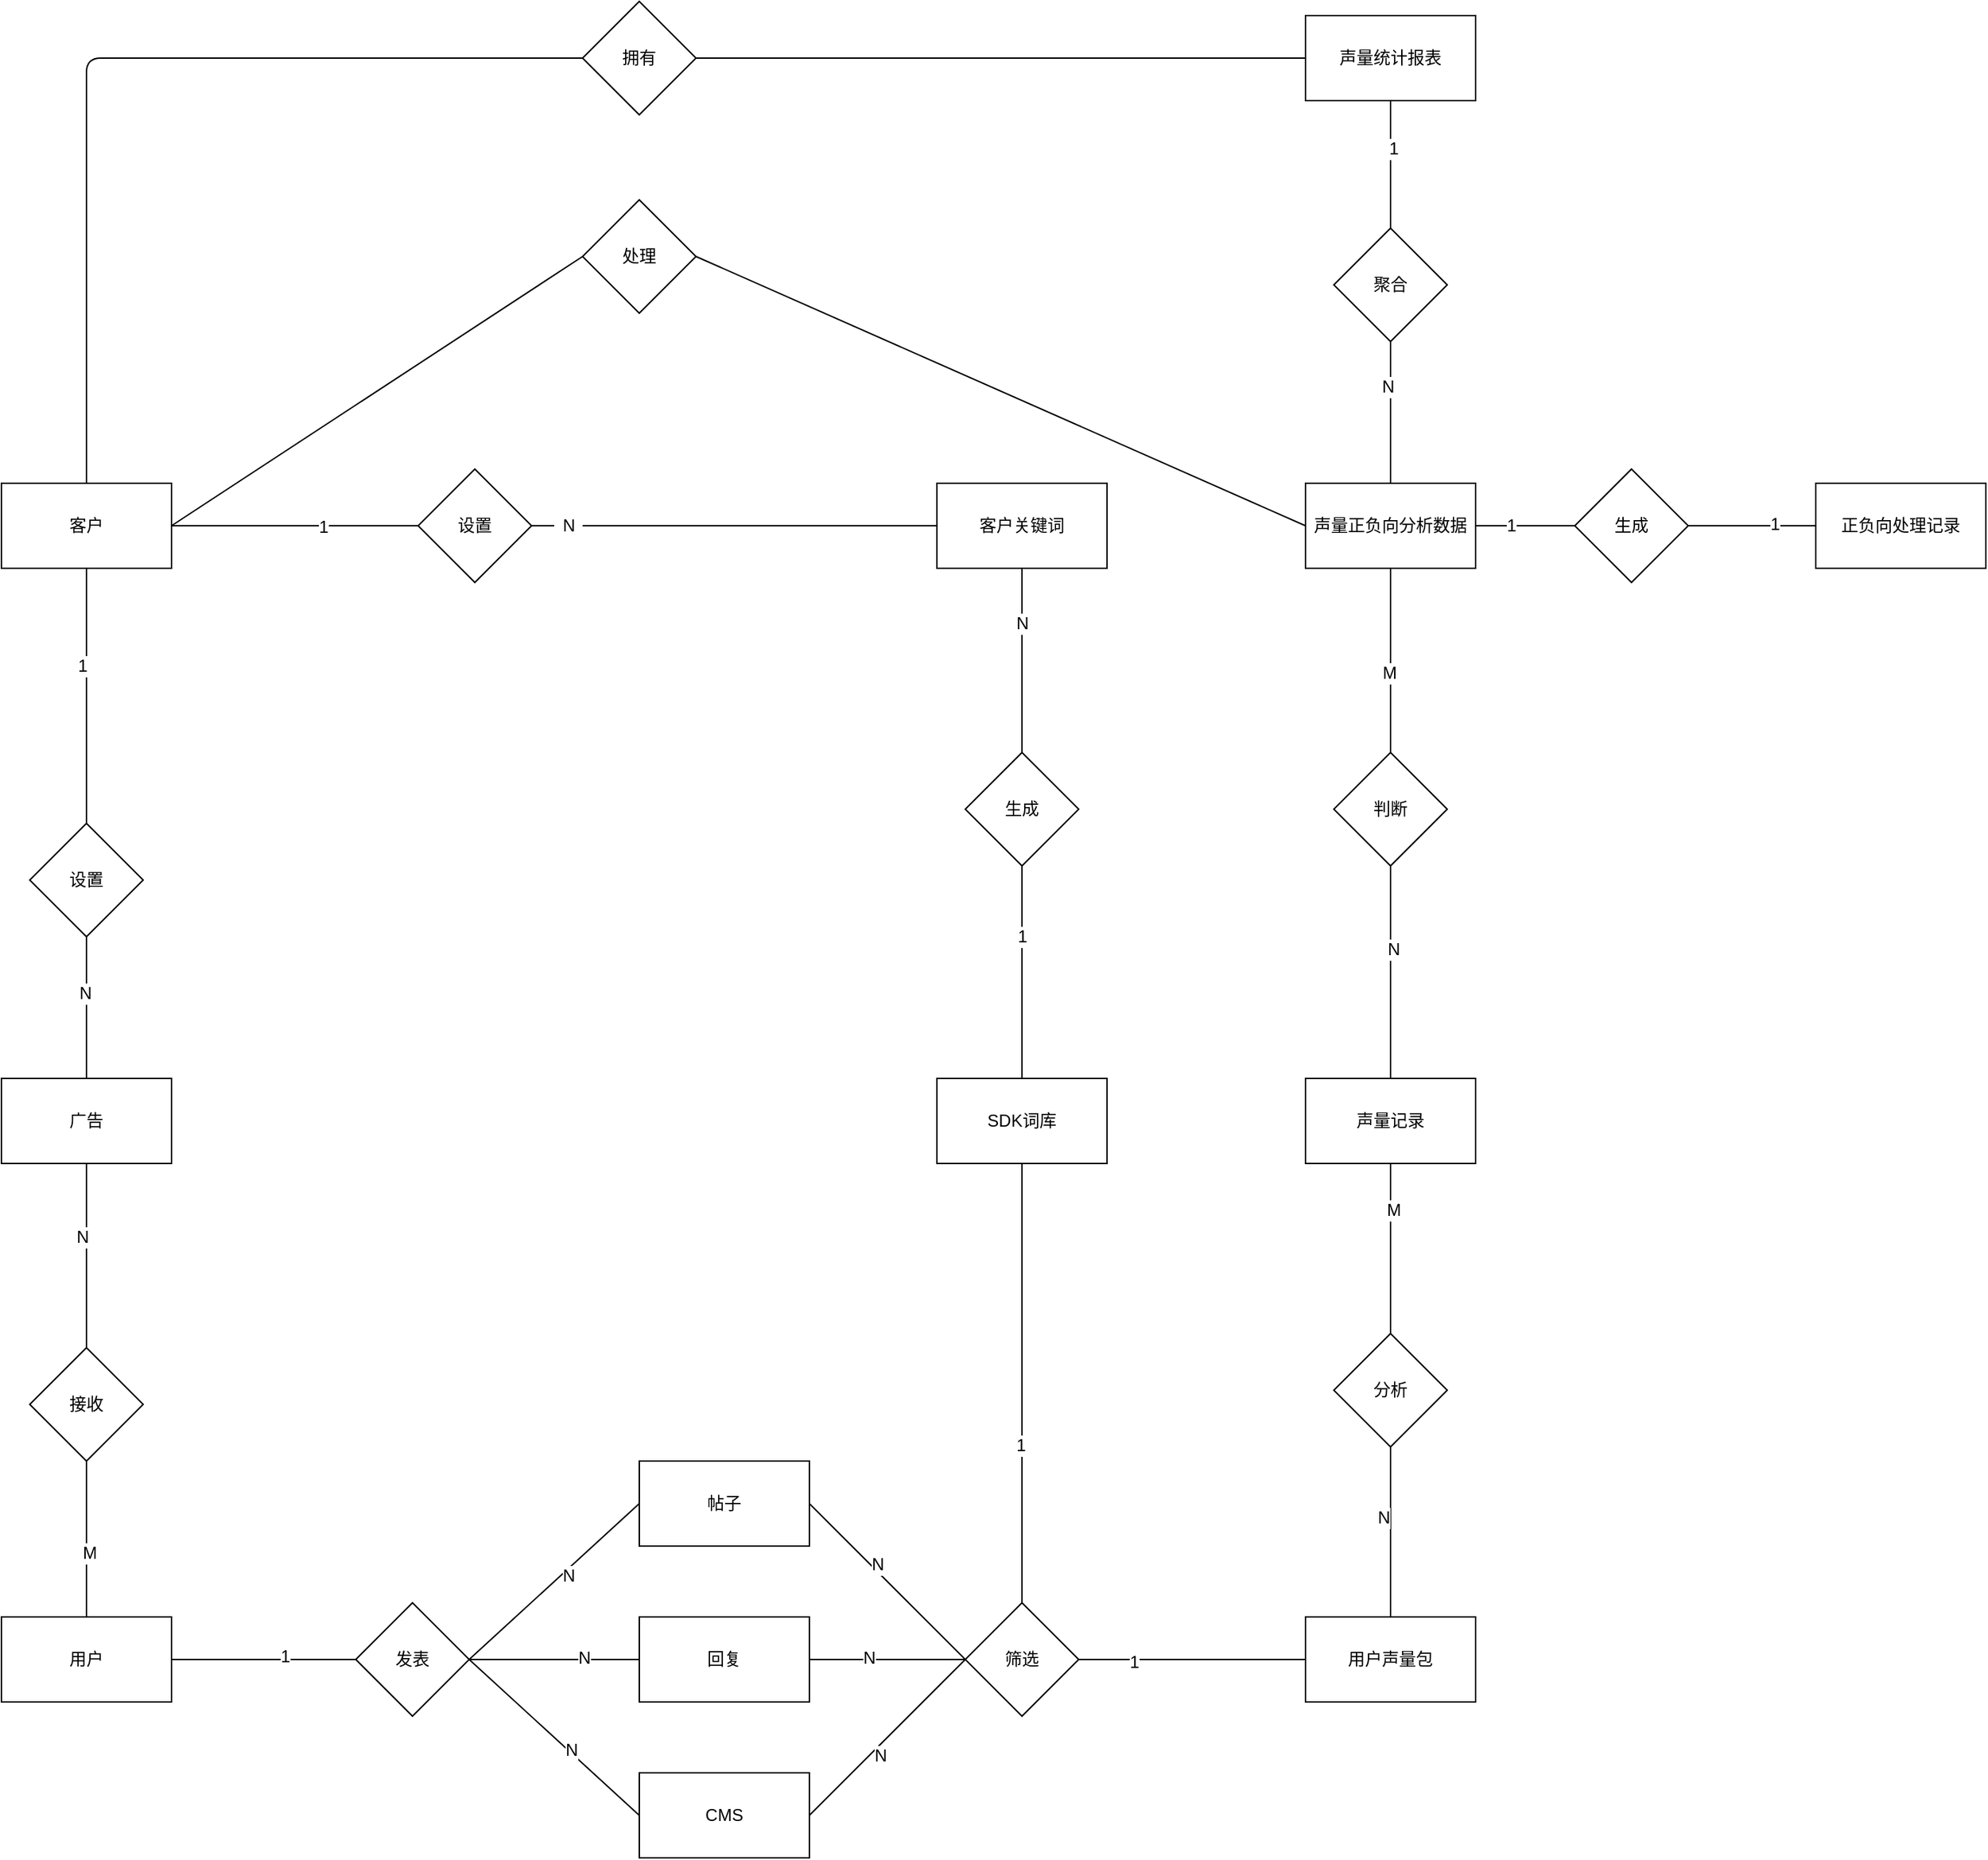 <mxfile version="12.7.4" type="github"><diagram id="C5RBs43oDa-KdzZeNtuy" name="Page-1"><mxGraphModel dx="1210" dy="1715" grid="1" gridSize="10" guides="1" tooltips="1" connect="1" arrows="1" fold="1" page="1" pageScale="1" pageWidth="827" pageHeight="1169" math="0" shadow="0"><root><mxCell id="WIyWlLk6GJQsqaUBKTNV-0"/><mxCell id="WIyWlLk6GJQsqaUBKTNV-1" parent="WIyWlLk6GJQsqaUBKTNV-0"/><mxCell id="dVmutsHbmYvGbCXH2BlX-0" value="设置" style="rhombus;whiteSpace=wrap;html=1;" vertex="1" parent="WIyWlLk6GJQsqaUBKTNV-1"><mxGeometry x="374" y="110" width="80" height="80" as="geometry"/></mxCell><mxCell id="dVmutsHbmYvGbCXH2BlX-1" value="客户" style="rounded=0;whiteSpace=wrap;html=1;" vertex="1" parent="WIyWlLk6GJQsqaUBKTNV-1"><mxGeometry x="80" y="120" width="120" height="60" as="geometry"/></mxCell><mxCell id="dVmutsHbmYvGbCXH2BlX-2" value="客户关键词" style="rounded=0;whiteSpace=wrap;html=1;" vertex="1" parent="WIyWlLk6GJQsqaUBKTNV-1"><mxGeometry x="740" y="120" width="120" height="60" as="geometry"/></mxCell><mxCell id="dVmutsHbmYvGbCXH2BlX-3" value="SDK词库" style="rounded=0;whiteSpace=wrap;html=1;" vertex="1" parent="WIyWlLk6GJQsqaUBKTNV-1"><mxGeometry x="740" y="540" width="120" height="60" as="geometry"/></mxCell><mxCell id="dVmutsHbmYvGbCXH2BlX-11" style="edgeStyle=orthogonalEdgeStyle;rounded=0;orthogonalLoop=1;jettySize=auto;html=1;entryX=0.5;entryY=0;entryDx=0;entryDy=0;strokeColor=none;exitX=0.5;exitY=1;exitDx=0;exitDy=0;" edge="1" parent="WIyWlLk6GJQsqaUBKTNV-1" source="dVmutsHbmYvGbCXH2BlX-4" target="dVmutsHbmYvGbCXH2BlX-3"><mxGeometry relative="1" as="geometry"><mxPoint x="590" y="360" as="sourcePoint"/></mxGeometry></mxCell><mxCell id="dVmutsHbmYvGbCXH2BlX-4" value="生成" style="rhombus;whiteSpace=wrap;html=1;" vertex="1" parent="WIyWlLk6GJQsqaUBKTNV-1"><mxGeometry x="760" y="310" width="80" height="80" as="geometry"/></mxCell><mxCell id="dVmutsHbmYvGbCXH2BlX-6" value="" style="endArrow=none;html=1;entryX=0;entryY=0.5;entryDx=0;entryDy=0;" edge="1" parent="WIyWlLk6GJQsqaUBKTNV-1" source="dVmutsHbmYvGbCXH2BlX-22" target="dVmutsHbmYvGbCXH2BlX-2"><mxGeometry width="50" height="50" relative="1" as="geometry"><mxPoint x="390" y="180" as="sourcePoint"/><mxPoint x="440" y="130" as="targetPoint"/></mxGeometry></mxCell><mxCell id="dVmutsHbmYvGbCXH2BlX-8" value="" style="endArrow=none;html=1;entryX=0.5;entryY=1;entryDx=0;entryDy=0;" edge="1" parent="WIyWlLk6GJQsqaUBKTNV-1" source="dVmutsHbmYvGbCXH2BlX-4" target="dVmutsHbmYvGbCXH2BlX-2"><mxGeometry width="50" height="50" relative="1" as="geometry"><mxPoint x="390" y="180" as="sourcePoint"/><mxPoint x="440" y="130" as="targetPoint"/></mxGeometry></mxCell><mxCell id="dVmutsHbmYvGbCXH2BlX-82" value="N" style="text;html=1;align=center;verticalAlign=middle;resizable=0;points=[];labelBackgroundColor=#ffffff;" vertex="1" connectable="0" parent="dVmutsHbmYvGbCXH2BlX-8"><mxGeometry x="0.4" relative="1" as="geometry"><mxPoint as="offset"/></mxGeometry></mxCell><mxCell id="dVmutsHbmYvGbCXH2BlX-9" value="" style="endArrow=none;html=1;entryX=0;entryY=0.5;entryDx=0;entryDy=0;exitX=1;exitY=0.5;exitDx=0;exitDy=0;" edge="1" parent="WIyWlLk6GJQsqaUBKTNV-1" source="dVmutsHbmYvGbCXH2BlX-1" target="dVmutsHbmYvGbCXH2BlX-0"><mxGeometry width="50" height="50" relative="1" as="geometry"><mxPoint x="180" y="170" as="sourcePoint"/><mxPoint x="230" y="120" as="targetPoint"/></mxGeometry></mxCell><mxCell id="dVmutsHbmYvGbCXH2BlX-19" value="1" style="text;html=1;align=center;verticalAlign=middle;resizable=0;points=[];labelBackgroundColor=#ffffff;" vertex="1" connectable="0" parent="dVmutsHbmYvGbCXH2BlX-9"><mxGeometry x="0.231" y="-1" relative="1" as="geometry"><mxPoint as="offset"/></mxGeometry></mxCell><mxCell id="dVmutsHbmYvGbCXH2BlX-12" value="" style="endArrow=none;html=1;entryX=0.5;entryY=1;entryDx=0;entryDy=0;exitX=0.5;exitY=0;exitDx=0;exitDy=0;" edge="1" parent="WIyWlLk6GJQsqaUBKTNV-1" source="dVmutsHbmYvGbCXH2BlX-3" target="dVmutsHbmYvGbCXH2BlX-4"><mxGeometry width="50" height="50" relative="1" as="geometry"><mxPoint x="390" y="280" as="sourcePoint"/><mxPoint x="440" y="230" as="targetPoint"/></mxGeometry></mxCell><mxCell id="dVmutsHbmYvGbCXH2BlX-83" value="1" style="text;html=1;align=center;verticalAlign=middle;resizable=0;points=[];labelBackgroundColor=#ffffff;" vertex="1" connectable="0" parent="dVmutsHbmYvGbCXH2BlX-12"><mxGeometry x="0.333" relative="1" as="geometry"><mxPoint as="offset"/></mxGeometry></mxCell><mxCell id="dVmutsHbmYvGbCXH2BlX-22" value="N" style="text;html=1;align=center;verticalAlign=middle;resizable=0;points=[];autosize=1;" vertex="1" parent="WIyWlLk6GJQsqaUBKTNV-1"><mxGeometry x="470" y="140" width="20" height="20" as="geometry"/></mxCell><mxCell id="dVmutsHbmYvGbCXH2BlX-23" value="" style="endArrow=none;html=1;entryX=0;entryY=0.5;entryDx=0;entryDy=0;" edge="1" parent="WIyWlLk6GJQsqaUBKTNV-1" source="dVmutsHbmYvGbCXH2BlX-0" target="dVmutsHbmYvGbCXH2BlX-22"><mxGeometry width="50" height="50" relative="1" as="geometry"><mxPoint x="410" y="150" as="sourcePoint"/><mxPoint x="530" y="150" as="targetPoint"/></mxGeometry></mxCell><mxCell id="dVmutsHbmYvGbCXH2BlX-24" value="用户" style="rounded=0;whiteSpace=wrap;html=1;" vertex="1" parent="WIyWlLk6GJQsqaUBKTNV-1"><mxGeometry x="80" y="920" width="120" height="60" as="geometry"/></mxCell><mxCell id="dVmutsHbmYvGbCXH2BlX-25" value="帖子" style="rounded=0;whiteSpace=wrap;html=1;" vertex="1" parent="WIyWlLk6GJQsqaUBKTNV-1"><mxGeometry x="530" y="810" width="120" height="60" as="geometry"/></mxCell><mxCell id="dVmutsHbmYvGbCXH2BlX-26" value="发表" style="rhombus;whiteSpace=wrap;html=1;" vertex="1" parent="WIyWlLk6GJQsqaUBKTNV-1"><mxGeometry x="330" y="910" width="80" height="80" as="geometry"/></mxCell><mxCell id="dVmutsHbmYvGbCXH2BlX-27" value="" style="endArrow=none;html=1;exitX=1;exitY=0.5;exitDx=0;exitDy=0;entryX=0;entryY=0.5;entryDx=0;entryDy=0;" edge="1" parent="WIyWlLk6GJQsqaUBKTNV-1" source="dVmutsHbmYvGbCXH2BlX-24" target="dVmutsHbmYvGbCXH2BlX-26"><mxGeometry width="50" height="50" relative="1" as="geometry"><mxPoint x="390" y="610" as="sourcePoint"/><mxPoint x="440" y="560" as="targetPoint"/></mxGeometry></mxCell><mxCell id="dVmutsHbmYvGbCXH2BlX-46" value="1" style="text;html=1;align=center;verticalAlign=middle;resizable=0;points=[];labelBackgroundColor=#ffffff;" vertex="1" connectable="0" parent="dVmutsHbmYvGbCXH2BlX-27"><mxGeometry x="0.22" y="2" relative="1" as="geometry"><mxPoint as="offset"/></mxGeometry></mxCell><mxCell id="dVmutsHbmYvGbCXH2BlX-29" value="筛选" style="rhombus;whiteSpace=wrap;html=1;" vertex="1" parent="WIyWlLk6GJQsqaUBKTNV-1"><mxGeometry x="760" y="910" width="80" height="80" as="geometry"/></mxCell><mxCell id="dVmutsHbmYvGbCXH2BlX-30" value="声量记录" style="rounded=0;whiteSpace=wrap;html=1;" vertex="1" parent="WIyWlLk6GJQsqaUBKTNV-1"><mxGeometry x="1000" y="540" width="120" height="60" as="geometry"/></mxCell><mxCell id="dVmutsHbmYvGbCXH2BlX-33" value="回复" style="rounded=0;whiteSpace=wrap;html=1;" vertex="1" parent="WIyWlLk6GJQsqaUBKTNV-1"><mxGeometry x="530" y="920" width="120" height="60" as="geometry"/></mxCell><mxCell id="dVmutsHbmYvGbCXH2BlX-34" value="CMS" style="rounded=0;whiteSpace=wrap;html=1;" vertex="1" parent="WIyWlLk6GJQsqaUBKTNV-1"><mxGeometry x="530" y="1030" width="120" height="60" as="geometry"/></mxCell><mxCell id="dVmutsHbmYvGbCXH2BlX-41" value="用户声量包" style="rounded=0;whiteSpace=wrap;html=1;" vertex="1" parent="WIyWlLk6GJQsqaUBKTNV-1"><mxGeometry x="1000" y="920" width="120" height="60" as="geometry"/></mxCell><mxCell id="dVmutsHbmYvGbCXH2BlX-42" value="" style="endArrow=none;html=1;entryX=0;entryY=0.5;entryDx=0;entryDy=0;" edge="1" parent="WIyWlLk6GJQsqaUBKTNV-1" target="dVmutsHbmYvGbCXH2BlX-33"><mxGeometry width="50" height="50" relative="1" as="geometry"><mxPoint x="410" y="950" as="sourcePoint"/><mxPoint x="610" y="860" as="targetPoint"/></mxGeometry></mxCell><mxCell id="dVmutsHbmYvGbCXH2BlX-48" value="N" style="text;html=1;align=center;verticalAlign=middle;resizable=0;points=[];labelBackgroundColor=#ffffff;" vertex="1" connectable="0" parent="dVmutsHbmYvGbCXH2BlX-42"><mxGeometry x="0.338" y="1" relative="1" as="geometry"><mxPoint as="offset"/></mxGeometry></mxCell><mxCell id="dVmutsHbmYvGbCXH2BlX-43" value="" style="endArrow=none;html=1;exitX=1;exitY=0.5;exitDx=0;exitDy=0;entryX=0;entryY=0.5;entryDx=0;entryDy=0;" edge="1" parent="WIyWlLk6GJQsqaUBKTNV-1" source="dVmutsHbmYvGbCXH2BlX-26" target="dVmutsHbmYvGbCXH2BlX-34"><mxGeometry width="50" height="50" relative="1" as="geometry"><mxPoint x="560" y="910" as="sourcePoint"/><mxPoint x="610" y="860" as="targetPoint"/></mxGeometry></mxCell><mxCell id="dVmutsHbmYvGbCXH2BlX-49" value="N" style="text;html=1;align=center;verticalAlign=middle;resizable=0;points=[];labelBackgroundColor=#ffffff;" vertex="1" connectable="0" parent="dVmutsHbmYvGbCXH2BlX-43"><mxGeometry x="0.18" y="2" relative="1" as="geometry"><mxPoint as="offset"/></mxGeometry></mxCell><mxCell id="dVmutsHbmYvGbCXH2BlX-45" value="" style="endArrow=none;html=1;exitX=1;exitY=0.5;exitDx=0;exitDy=0;entryX=0;entryY=0.5;entryDx=0;entryDy=0;" edge="1" parent="WIyWlLk6GJQsqaUBKTNV-1" source="dVmutsHbmYvGbCXH2BlX-26" target="dVmutsHbmYvGbCXH2BlX-25"><mxGeometry width="50" height="50" relative="1" as="geometry"><mxPoint x="560" y="910" as="sourcePoint"/><mxPoint x="610" y="860" as="targetPoint"/></mxGeometry></mxCell><mxCell id="dVmutsHbmYvGbCXH2BlX-47" value="N" style="text;html=1;align=center;verticalAlign=middle;resizable=0;points=[];labelBackgroundColor=#ffffff;" vertex="1" connectable="0" parent="dVmutsHbmYvGbCXH2BlX-45"><mxGeometry x="0.123" y="-3" relative="1" as="geometry"><mxPoint as="offset"/></mxGeometry></mxCell><mxCell id="dVmutsHbmYvGbCXH2BlX-51" value="" style="endArrow=none;html=1;exitX=1;exitY=0.5;exitDx=0;exitDy=0;entryX=0;entryY=0.5;entryDx=0;entryDy=0;" edge="1" parent="WIyWlLk6GJQsqaUBKTNV-1" source="dVmutsHbmYvGbCXH2BlX-25" target="dVmutsHbmYvGbCXH2BlX-29"><mxGeometry width="50" height="50" relative="1" as="geometry"><mxPoint x="680" y="890" as="sourcePoint"/><mxPoint x="730" y="840" as="targetPoint"/></mxGeometry></mxCell><mxCell id="dVmutsHbmYvGbCXH2BlX-54" value="N" style="text;html=1;align=center;verticalAlign=middle;resizable=0;points=[];labelBackgroundColor=#ffffff;" vertex="1" connectable="0" parent="dVmutsHbmYvGbCXH2BlX-51"><mxGeometry x="-0.186" y="4" relative="1" as="geometry"><mxPoint y="1" as="offset"/></mxGeometry></mxCell><mxCell id="dVmutsHbmYvGbCXH2BlX-52" value="" style="endArrow=none;html=1;exitX=1;exitY=0.5;exitDx=0;exitDy=0;" edge="1" parent="WIyWlLk6GJQsqaUBKTNV-1" source="dVmutsHbmYvGbCXH2BlX-33"><mxGeometry width="50" height="50" relative="1" as="geometry"><mxPoint x="560" y="910" as="sourcePoint"/><mxPoint x="760" y="950" as="targetPoint"/></mxGeometry></mxCell><mxCell id="dVmutsHbmYvGbCXH2BlX-55" value="N" style="text;html=1;align=center;verticalAlign=middle;resizable=0;points=[];labelBackgroundColor=#ffffff;" vertex="1" connectable="0" parent="dVmutsHbmYvGbCXH2BlX-52"><mxGeometry x="-0.232" y="1" relative="1" as="geometry"><mxPoint as="offset"/></mxGeometry></mxCell><mxCell id="dVmutsHbmYvGbCXH2BlX-53" value="" style="endArrow=none;html=1;exitX=1;exitY=0.5;exitDx=0;exitDy=0;entryX=0;entryY=0.5;entryDx=0;entryDy=0;" edge="1" parent="WIyWlLk6GJQsqaUBKTNV-1" source="dVmutsHbmYvGbCXH2BlX-34" target="dVmutsHbmYvGbCXH2BlX-29"><mxGeometry width="50" height="50" relative="1" as="geometry"><mxPoint x="560" y="910" as="sourcePoint"/><mxPoint x="720" y="960" as="targetPoint"/></mxGeometry></mxCell><mxCell id="dVmutsHbmYvGbCXH2BlX-56" value="N" style="text;html=1;align=center;verticalAlign=middle;resizable=0;points=[];labelBackgroundColor=#ffffff;" vertex="1" connectable="0" parent="dVmutsHbmYvGbCXH2BlX-53"><mxGeometry x="-0.164" y="-5" relative="1" as="geometry"><mxPoint as="offset"/></mxGeometry></mxCell><mxCell id="dVmutsHbmYvGbCXH2BlX-57" value="" style="endArrow=none;html=1;exitX=1;exitY=0.5;exitDx=0;exitDy=0;" edge="1" parent="WIyWlLk6GJQsqaUBKTNV-1" source="dVmutsHbmYvGbCXH2BlX-29" target="dVmutsHbmYvGbCXH2BlX-41"><mxGeometry width="50" height="50" relative="1" as="geometry"><mxPoint x="560" y="910" as="sourcePoint"/><mxPoint x="610" y="860" as="targetPoint"/></mxGeometry></mxCell><mxCell id="dVmutsHbmYvGbCXH2BlX-58" value="1" style="text;html=1;align=center;verticalAlign=middle;resizable=0;points=[];labelBackgroundColor=#ffffff;" vertex="1" connectable="0" parent="dVmutsHbmYvGbCXH2BlX-57"><mxGeometry x="-0.518" y="-2" relative="1" as="geometry"><mxPoint as="offset"/></mxGeometry></mxCell><mxCell id="dVmutsHbmYvGbCXH2BlX-59" value="分析" style="rhombus;whiteSpace=wrap;html=1;" vertex="1" parent="WIyWlLk6GJQsqaUBKTNV-1"><mxGeometry x="1020" y="720" width="80" height="80" as="geometry"/></mxCell><mxCell id="dVmutsHbmYvGbCXH2BlX-60" value="" style="endArrow=none;html=1;exitX=0.5;exitY=0;exitDx=0;exitDy=0;entryX=0.5;entryY=1;entryDx=0;entryDy=0;" edge="1" parent="WIyWlLk6GJQsqaUBKTNV-1" source="dVmutsHbmYvGbCXH2BlX-41" target="dVmutsHbmYvGbCXH2BlX-59"><mxGeometry width="50" height="50" relative="1" as="geometry"><mxPoint x="560" y="790" as="sourcePoint"/><mxPoint x="610" y="740" as="targetPoint"/></mxGeometry></mxCell><mxCell id="dVmutsHbmYvGbCXH2BlX-66" value="N" style="text;html=1;align=center;verticalAlign=middle;resizable=0;points=[];labelBackgroundColor=#ffffff;" vertex="1" connectable="0" parent="dVmutsHbmYvGbCXH2BlX-60"><mxGeometry x="0.179" y="5" relative="1" as="geometry"><mxPoint as="offset"/></mxGeometry></mxCell><mxCell id="dVmutsHbmYvGbCXH2BlX-61" value="" style="endArrow=none;html=1;exitX=0.5;exitY=0;exitDx=0;exitDy=0;entryX=0.5;entryY=1;entryDx=0;entryDy=0;" edge="1" parent="WIyWlLk6GJQsqaUBKTNV-1" source="dVmutsHbmYvGbCXH2BlX-59" target="dVmutsHbmYvGbCXH2BlX-30"><mxGeometry width="50" height="50" relative="1" as="geometry"><mxPoint x="560" y="790" as="sourcePoint"/><mxPoint x="970" y="601" as="targetPoint"/></mxGeometry></mxCell><mxCell id="dVmutsHbmYvGbCXH2BlX-65" value="M" style="text;html=1;align=center;verticalAlign=middle;resizable=0;points=[];labelBackgroundColor=#ffffff;" vertex="1" connectable="0" parent="dVmutsHbmYvGbCXH2BlX-61"><mxGeometry x="0.462" y="-2" relative="1" as="geometry"><mxPoint as="offset"/></mxGeometry></mxCell><mxCell id="dVmutsHbmYvGbCXH2BlX-62" value="" style="endArrow=none;html=1;entryX=0.5;entryY=1;entryDx=0;entryDy=0;exitX=0.5;exitY=0;exitDx=0;exitDy=0;" edge="1" parent="WIyWlLk6GJQsqaUBKTNV-1" source="dVmutsHbmYvGbCXH2BlX-29" target="dVmutsHbmYvGbCXH2BlX-3"><mxGeometry width="50" height="50" relative="1" as="geometry"><mxPoint x="560" y="540" as="sourcePoint"/><mxPoint x="610" y="490" as="targetPoint"/></mxGeometry></mxCell><mxCell id="dVmutsHbmYvGbCXH2BlX-92" value="1" style="text;html=1;align=center;verticalAlign=middle;resizable=0;points=[];labelBackgroundColor=#ffffff;" vertex="1" connectable="0" parent="dVmutsHbmYvGbCXH2BlX-62"><mxGeometry x="-0.284" y="1" relative="1" as="geometry"><mxPoint as="offset"/></mxGeometry></mxCell><mxCell id="dVmutsHbmYvGbCXH2BlX-67" value="广告" style="rounded=0;whiteSpace=wrap;html=1;" vertex="1" parent="WIyWlLk6GJQsqaUBKTNV-1"><mxGeometry x="80" y="540" width="120" height="60" as="geometry"/></mxCell><mxCell id="dVmutsHbmYvGbCXH2BlX-68" value="设置" style="rhombus;whiteSpace=wrap;html=1;" vertex="1" parent="WIyWlLk6GJQsqaUBKTNV-1"><mxGeometry x="100" y="360" width="80" height="80" as="geometry"/></mxCell><mxCell id="dVmutsHbmYvGbCXH2BlX-69" value="接收" style="rhombus;whiteSpace=wrap;html=1;" vertex="1" parent="WIyWlLk6GJQsqaUBKTNV-1"><mxGeometry x="100" y="730" width="80" height="80" as="geometry"/></mxCell><mxCell id="dVmutsHbmYvGbCXH2BlX-70" value="" style="endArrow=none;html=1;entryX=0.5;entryY=1;entryDx=0;entryDy=0;exitX=0.5;exitY=0;exitDx=0;exitDy=0;" edge="1" parent="WIyWlLk6GJQsqaUBKTNV-1" source="dVmutsHbmYvGbCXH2BlX-68" target="dVmutsHbmYvGbCXH2BlX-1"><mxGeometry width="50" height="50" relative="1" as="geometry"><mxPoint x="560" y="410" as="sourcePoint"/><mxPoint x="610" y="360" as="targetPoint"/></mxGeometry></mxCell><mxCell id="dVmutsHbmYvGbCXH2BlX-84" value="1" style="text;html=1;align=center;verticalAlign=middle;resizable=0;points=[];labelBackgroundColor=#ffffff;" vertex="1" connectable="0" parent="dVmutsHbmYvGbCXH2BlX-70"><mxGeometry x="0.233" y="3" relative="1" as="geometry"><mxPoint as="offset"/></mxGeometry></mxCell><mxCell id="dVmutsHbmYvGbCXH2BlX-71" value="" style="endArrow=none;html=1;entryX=0.5;entryY=1;entryDx=0;entryDy=0;exitX=0.5;exitY=0;exitDx=0;exitDy=0;" edge="1" parent="WIyWlLk6GJQsqaUBKTNV-1" source="dVmutsHbmYvGbCXH2BlX-67" target="dVmutsHbmYvGbCXH2BlX-68"><mxGeometry width="50" height="50" relative="1" as="geometry"><mxPoint x="560" y="660" as="sourcePoint"/><mxPoint x="610" y="610" as="targetPoint"/><Array as="points"><mxPoint x="140" y="490"/></Array></mxGeometry></mxCell><mxCell id="dVmutsHbmYvGbCXH2BlX-86" value="N" style="text;html=1;align=center;verticalAlign=middle;resizable=0;points=[];labelBackgroundColor=#ffffff;" vertex="1" connectable="0" parent="dVmutsHbmYvGbCXH2BlX-71"><mxGeometry x="0.2" y="1" relative="1" as="geometry"><mxPoint as="offset"/></mxGeometry></mxCell><mxCell id="dVmutsHbmYvGbCXH2BlX-72" value="" style="endArrow=none;html=1;entryX=0.5;entryY=1;entryDx=0;entryDy=0;" edge="1" parent="WIyWlLk6GJQsqaUBKTNV-1" source="dVmutsHbmYvGbCXH2BlX-69" target="dVmutsHbmYvGbCXH2BlX-67"><mxGeometry width="50" height="50" relative="1" as="geometry"><mxPoint x="560" y="660" as="sourcePoint"/><mxPoint x="610" y="610" as="targetPoint"/></mxGeometry></mxCell><mxCell id="dVmutsHbmYvGbCXH2BlX-87" value="N" style="text;html=1;align=center;verticalAlign=middle;resizable=0;points=[];labelBackgroundColor=#ffffff;" vertex="1" connectable="0" parent="dVmutsHbmYvGbCXH2BlX-72"><mxGeometry x="0.2" y="3" relative="1" as="geometry"><mxPoint as="offset"/></mxGeometry></mxCell><mxCell id="dVmutsHbmYvGbCXH2BlX-73" value="" style="endArrow=none;html=1;entryX=0.5;entryY=1;entryDx=0;entryDy=0;exitX=0.5;exitY=0;exitDx=0;exitDy=0;" edge="1" parent="WIyWlLk6GJQsqaUBKTNV-1" source="dVmutsHbmYvGbCXH2BlX-24" target="dVmutsHbmYvGbCXH2BlX-69"><mxGeometry width="50" height="50" relative="1" as="geometry"><mxPoint x="560" y="910" as="sourcePoint"/><mxPoint x="610" y="860" as="targetPoint"/></mxGeometry></mxCell><mxCell id="dVmutsHbmYvGbCXH2BlX-89" value="M" style="text;html=1;align=center;verticalAlign=middle;resizable=0;points=[];labelBackgroundColor=#ffffff;" vertex="1" connectable="0" parent="dVmutsHbmYvGbCXH2BlX-73"><mxGeometry x="-0.182" y="-2" relative="1" as="geometry"><mxPoint as="offset"/></mxGeometry></mxCell><mxCell id="dVmutsHbmYvGbCXH2BlX-74" value="声量正负向分析数据" style="rounded=0;whiteSpace=wrap;html=1;" vertex="1" parent="WIyWlLk6GJQsqaUBKTNV-1"><mxGeometry x="1000" y="120" width="120" height="60" as="geometry"/></mxCell><mxCell id="dVmutsHbmYvGbCXH2BlX-75" value="判断" style="rhombus;whiteSpace=wrap;html=1;" vertex="1" parent="WIyWlLk6GJQsqaUBKTNV-1"><mxGeometry x="1020" y="310" width="80" height="80" as="geometry"/></mxCell><mxCell id="dVmutsHbmYvGbCXH2BlX-79" value="" style="endArrow=none;html=1;entryX=0.5;entryY=1;entryDx=0;entryDy=0;exitX=0.5;exitY=0;exitDx=0;exitDy=0;" edge="1" parent="WIyWlLk6GJQsqaUBKTNV-1" source="dVmutsHbmYvGbCXH2BlX-75" target="dVmutsHbmYvGbCXH2BlX-74"><mxGeometry width="50" height="50" relative="1" as="geometry"><mxPoint x="1060" y="300" as="sourcePoint"/><mxPoint x="610" y="330" as="targetPoint"/></mxGeometry></mxCell><mxCell id="dVmutsHbmYvGbCXH2BlX-94" value="M" style="text;html=1;align=center;verticalAlign=middle;resizable=0;points=[];labelBackgroundColor=#ffffff;" vertex="1" connectable="0" parent="dVmutsHbmYvGbCXH2BlX-79"><mxGeometry x="-0.139" y="1" relative="1" as="geometry"><mxPoint as="offset"/></mxGeometry></mxCell><mxCell id="dVmutsHbmYvGbCXH2BlX-80" value="" style="endArrow=none;html=1;entryX=0.5;entryY=1;entryDx=0;entryDy=0;exitX=0.5;exitY=0;exitDx=0;exitDy=0;" edge="1" parent="WIyWlLk6GJQsqaUBKTNV-1" source="dVmutsHbmYvGbCXH2BlX-30" target="dVmutsHbmYvGbCXH2BlX-75"><mxGeometry width="50" height="50" relative="1" as="geometry"><mxPoint x="1060" y="530" as="sourcePoint"/><mxPoint x="610" y="330" as="targetPoint"/></mxGeometry></mxCell><mxCell id="dVmutsHbmYvGbCXH2BlX-93" value="N" style="text;html=1;align=center;verticalAlign=middle;resizable=0;points=[];labelBackgroundColor=#ffffff;" vertex="1" connectable="0" parent="dVmutsHbmYvGbCXH2BlX-80"><mxGeometry x="0.213" y="-2" relative="1" as="geometry"><mxPoint as="offset"/></mxGeometry></mxCell><mxCell id="dVmutsHbmYvGbCXH2BlX-81" value="声量统计报表" style="rounded=0;whiteSpace=wrap;html=1;" vertex="1" parent="WIyWlLk6GJQsqaUBKTNV-1"><mxGeometry x="1000" y="-210" width="120" height="60" as="geometry"/></mxCell><mxCell id="dVmutsHbmYvGbCXH2BlX-95" value="聚合" style="rhombus;whiteSpace=wrap;html=1;" vertex="1" parent="WIyWlLk6GJQsqaUBKTNV-1"><mxGeometry x="1020" y="-60" width="80" height="80" as="geometry"/></mxCell><mxCell id="dVmutsHbmYvGbCXH2BlX-96" value="" style="endArrow=none;html=1;entryX=0.5;entryY=1;entryDx=0;entryDy=0;exitX=0.5;exitY=0;exitDx=0;exitDy=0;" edge="1" parent="WIyWlLk6GJQsqaUBKTNV-1" source="dVmutsHbmYvGbCXH2BlX-95" target="dVmutsHbmYvGbCXH2BlX-81"><mxGeometry width="50" height="50" relative="1" as="geometry"><mxPoint x="1060" y="-70" as="sourcePoint"/><mxPoint x="630" y="-40" as="targetPoint"/></mxGeometry></mxCell><mxCell id="dVmutsHbmYvGbCXH2BlX-99" value="1" style="text;html=1;align=center;verticalAlign=middle;resizable=0;points=[];labelBackgroundColor=#ffffff;" vertex="1" connectable="0" parent="dVmutsHbmYvGbCXH2BlX-96"><mxGeometry x="0.244" y="-2" relative="1" as="geometry"><mxPoint as="offset"/></mxGeometry></mxCell><mxCell id="dVmutsHbmYvGbCXH2BlX-97" value="" style="endArrow=none;html=1;entryX=0.5;entryY=1;entryDx=0;entryDy=0;exitX=0.5;exitY=0;exitDx=0;exitDy=0;" edge="1" parent="WIyWlLk6GJQsqaUBKTNV-1" source="dVmutsHbmYvGbCXH2BlX-74" target="dVmutsHbmYvGbCXH2BlX-95"><mxGeometry width="50" height="50" relative="1" as="geometry"><mxPoint x="580" y="10" as="sourcePoint"/><mxPoint x="630" y="-40" as="targetPoint"/></mxGeometry></mxCell><mxCell id="dVmutsHbmYvGbCXH2BlX-98" value="N" style="text;html=1;align=center;verticalAlign=middle;resizable=0;points=[];labelBackgroundColor=#ffffff;" vertex="1" connectable="0" parent="dVmutsHbmYvGbCXH2BlX-97"><mxGeometry x="0.36" y="2" relative="1" as="geometry"><mxPoint as="offset"/></mxGeometry></mxCell><mxCell id="dVmutsHbmYvGbCXH2BlX-100" value="拥有" style="rhombus;whiteSpace=wrap;html=1;" vertex="1" parent="WIyWlLk6GJQsqaUBKTNV-1"><mxGeometry x="490" y="-220" width="80" height="80" as="geometry"/></mxCell><mxCell id="dVmutsHbmYvGbCXH2BlX-101" value="" style="endArrow=none;html=1;entryX=0;entryY=0.5;entryDx=0;entryDy=0;exitX=1;exitY=0.5;exitDx=0;exitDy=0;" edge="1" parent="WIyWlLk6GJQsqaUBKTNV-1" source="dVmutsHbmYvGbCXH2BlX-100" target="dVmutsHbmYvGbCXH2BlX-81"><mxGeometry width="50" height="50" relative="1" as="geometry"><mxPoint x="580" y="10" as="sourcePoint"/><mxPoint x="630" y="-40" as="targetPoint"/></mxGeometry></mxCell><mxCell id="dVmutsHbmYvGbCXH2BlX-102" value="" style="endArrow=none;html=1;exitX=0.5;exitY=0;exitDx=0;exitDy=0;entryX=0;entryY=0.5;entryDx=0;entryDy=0;" edge="1" parent="WIyWlLk6GJQsqaUBKTNV-1" source="dVmutsHbmYvGbCXH2BlX-1" target="dVmutsHbmYvGbCXH2BlX-100"><mxGeometry width="50" height="50" relative="1" as="geometry"><mxPoint x="580" y="10" as="sourcePoint"/><mxPoint x="480" y="-40" as="targetPoint"/><Array as="points"><mxPoint x="140" y="-180"/></Array></mxGeometry></mxCell><mxCell id="dVmutsHbmYvGbCXH2BlX-103" value="" style="endArrow=none;html=1;entryX=0;entryY=0.5;entryDx=0;entryDy=0;" edge="1" parent="WIyWlLk6GJQsqaUBKTNV-1" target="dVmutsHbmYvGbCXH2BlX-104"><mxGeometry width="50" height="50" relative="1" as="geometry"><mxPoint x="200" y="150" as="sourcePoint"/><mxPoint x="250" y="100" as="targetPoint"/></mxGeometry></mxCell><mxCell id="dVmutsHbmYvGbCXH2BlX-104" value="处理" style="rhombus;whiteSpace=wrap;html=1;" vertex="1" parent="WIyWlLk6GJQsqaUBKTNV-1"><mxGeometry x="490" y="-80" width="80" height="80" as="geometry"/></mxCell><mxCell id="dVmutsHbmYvGbCXH2BlX-105" value="" style="endArrow=none;html=1;entryX=0;entryY=0.5;entryDx=0;entryDy=0;exitX=1;exitY=0.5;exitDx=0;exitDy=0;" edge="1" parent="WIyWlLk6GJQsqaUBKTNV-1" source="dVmutsHbmYvGbCXH2BlX-104" target="dVmutsHbmYvGbCXH2BlX-74"><mxGeometry width="50" height="50" relative="1" as="geometry"><mxPoint x="580" y="130" as="sourcePoint"/><mxPoint x="630" y="80" as="targetPoint"/></mxGeometry></mxCell><mxCell id="dVmutsHbmYvGbCXH2BlX-106" value="正负向处理记录" style="rounded=0;whiteSpace=wrap;html=1;" vertex="1" parent="WIyWlLk6GJQsqaUBKTNV-1"><mxGeometry x="1360" y="120" width="120" height="60" as="geometry"/></mxCell><mxCell id="dVmutsHbmYvGbCXH2BlX-107" value="生成" style="rhombus;whiteSpace=wrap;html=1;" vertex="1" parent="WIyWlLk6GJQsqaUBKTNV-1"><mxGeometry x="1190" y="110" width="80" height="80" as="geometry"/></mxCell><mxCell id="dVmutsHbmYvGbCXH2BlX-108" value="" style="endArrow=none;html=1;exitX=1;exitY=0.5;exitDx=0;exitDy=0;" edge="1" parent="WIyWlLk6GJQsqaUBKTNV-1" source="dVmutsHbmYvGbCXH2BlX-107" target="dVmutsHbmYvGbCXH2BlX-106"><mxGeometry width="50" height="50" relative="1" as="geometry"><mxPoint x="960" y="130" as="sourcePoint"/><mxPoint x="1010" y="80" as="targetPoint"/></mxGeometry></mxCell><mxCell id="dVmutsHbmYvGbCXH2BlX-112" value="1" style="text;html=1;align=center;verticalAlign=middle;resizable=0;points=[];labelBackgroundColor=#ffffff;" vertex="1" connectable="0" parent="dVmutsHbmYvGbCXH2BlX-108"><mxGeometry x="0.339" y="1" relative="1" as="geometry"><mxPoint as="offset"/></mxGeometry></mxCell><mxCell id="dVmutsHbmYvGbCXH2BlX-110" value="" style="endArrow=none;html=1;entryX=0;entryY=0.5;entryDx=0;entryDy=0;exitX=1;exitY=0.5;exitDx=0;exitDy=0;" edge="1" parent="WIyWlLk6GJQsqaUBKTNV-1" source="dVmutsHbmYvGbCXH2BlX-74" target="dVmutsHbmYvGbCXH2BlX-107"><mxGeometry width="50" height="50" relative="1" as="geometry"><mxPoint x="960" y="130" as="sourcePoint"/><mxPoint x="1010" y="80" as="targetPoint"/></mxGeometry></mxCell><mxCell id="dVmutsHbmYvGbCXH2BlX-111" value="1" style="text;html=1;align=center;verticalAlign=middle;resizable=0;points=[];labelBackgroundColor=#ffffff;" vertex="1" connectable="0" parent="dVmutsHbmYvGbCXH2BlX-110"><mxGeometry x="-0.307" relative="1" as="geometry"><mxPoint as="offset"/></mxGeometry></mxCell></root></mxGraphModel></diagram></mxfile>